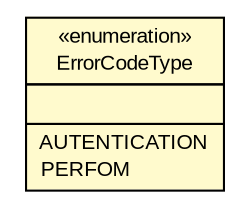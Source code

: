 #!/usr/local/bin/dot
#
# Class diagram 
# Generated by UMLGraph version R5_6 (http://www.umlgraph.org/)
#

digraph G {
	edge [fontname="arial",fontsize=10,labelfontname="arial",labelfontsize=10];
	node [fontname="arial",fontsize=10,shape=plaintext];
	nodesep=0.25;
	ranksep=0.5;
	// br.gov.to.sefaz.seg.business.authentication.domain.ErrorCodeType
	c5296 [label=<<table title="br.gov.to.sefaz.seg.business.authentication.domain.ErrorCodeType" border="0" cellborder="1" cellspacing="0" cellpadding="2" port="p" bgcolor="lemonChiffon" href="./ErrorCodeType.html">
		<tr><td><table border="0" cellspacing="0" cellpadding="1">
<tr><td align="center" balign="center"> &#171;enumeration&#187; </td></tr>
<tr><td align="center" balign="center"> ErrorCodeType </td></tr>
		</table></td></tr>
		<tr><td><table border="0" cellspacing="0" cellpadding="1">
<tr><td align="left" balign="left">  </td></tr>
		</table></td></tr>
		<tr><td><table border="0" cellspacing="0" cellpadding="1">
<tr><td align="left" balign="left"> AUTENTICATION </td></tr>
<tr><td align="left" balign="left"> PERFOM </td></tr>
		</table></td></tr>
		</table>>, URL="./ErrorCodeType.html", fontname="arial", fontcolor="black", fontsize=10.0];
}

